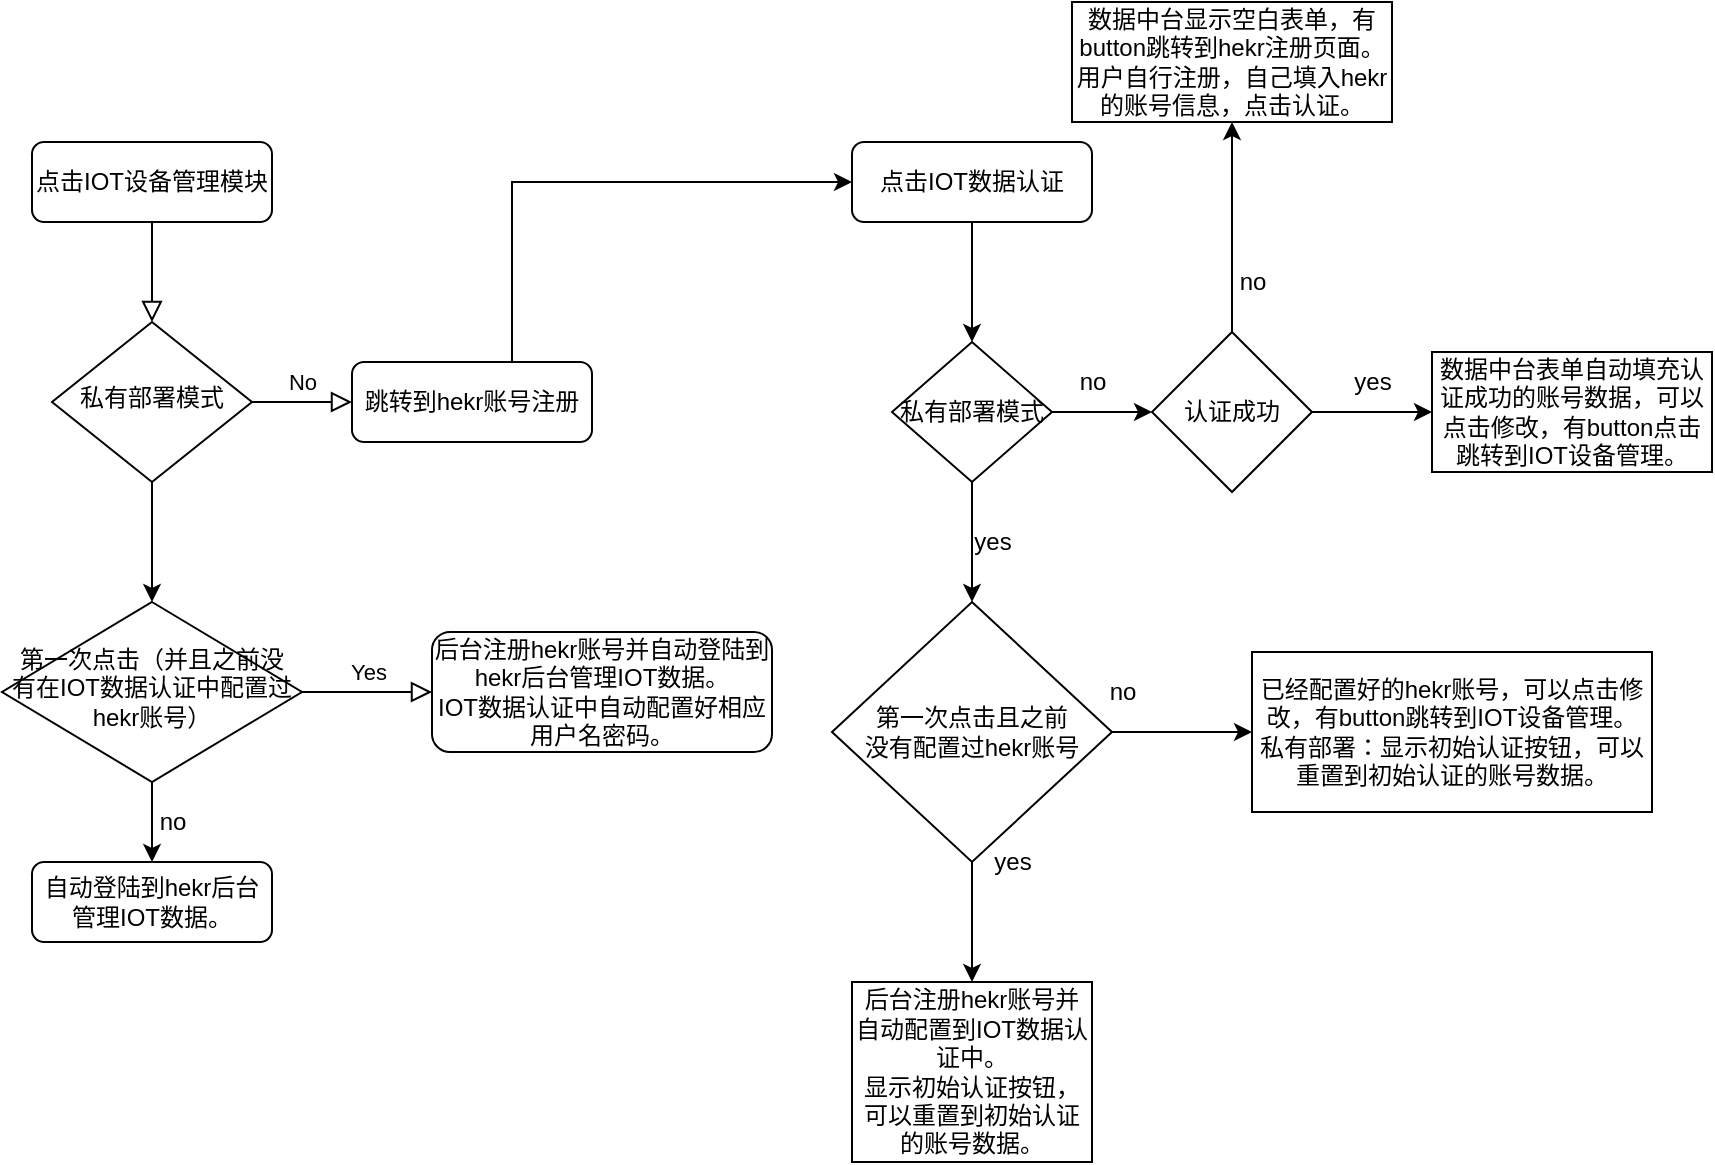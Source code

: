 <mxfile version="14.5.0" type="github">
  <diagram id="C5RBs43oDa-KdzZeNtuy" name="Page-1">
    <mxGraphModel dx="1249" dy="531" grid="1" gridSize="10" guides="1" tooltips="1" connect="1" arrows="1" fold="1" page="1" pageScale="1" pageWidth="827" pageHeight="1169" math="0" shadow="0">
      <root>
        <mxCell id="WIyWlLk6GJQsqaUBKTNV-0" />
        <mxCell id="WIyWlLk6GJQsqaUBKTNV-1" parent="WIyWlLk6GJQsqaUBKTNV-0" />
        <mxCell id="WIyWlLk6GJQsqaUBKTNV-2" value="" style="rounded=0;html=1;jettySize=auto;orthogonalLoop=1;fontSize=11;endArrow=block;endFill=0;endSize=8;strokeWidth=1;shadow=0;labelBackgroundColor=none;edgeStyle=orthogonalEdgeStyle;" parent="WIyWlLk6GJQsqaUBKTNV-1" source="WIyWlLk6GJQsqaUBKTNV-3" target="WIyWlLk6GJQsqaUBKTNV-6" edge="1">
          <mxGeometry relative="1" as="geometry" />
        </mxCell>
        <mxCell id="WIyWlLk6GJQsqaUBKTNV-3" value="点击IOT设备管理模块" style="rounded=1;whiteSpace=wrap;html=1;fontSize=12;glass=0;strokeWidth=1;shadow=0;" parent="WIyWlLk6GJQsqaUBKTNV-1" vertex="1">
          <mxGeometry x="160" y="80" width="120" height="40" as="geometry" />
        </mxCell>
        <mxCell id="WIyWlLk6GJQsqaUBKTNV-5" value="No" style="edgeStyle=orthogonalEdgeStyle;rounded=0;html=1;jettySize=auto;orthogonalLoop=1;fontSize=11;endArrow=block;endFill=0;endSize=8;strokeWidth=1;shadow=0;labelBackgroundColor=none;" parent="WIyWlLk6GJQsqaUBKTNV-1" source="WIyWlLk6GJQsqaUBKTNV-6" target="WIyWlLk6GJQsqaUBKTNV-7" edge="1">
          <mxGeometry y="10" relative="1" as="geometry">
            <mxPoint as="offset" />
          </mxGeometry>
        </mxCell>
        <mxCell id="k0uKY-lTLWk4_8m04BFy-28" value="" style="edgeStyle=orthogonalEdgeStyle;rounded=0;orthogonalLoop=1;jettySize=auto;html=1;" edge="1" parent="WIyWlLk6GJQsqaUBKTNV-1" source="WIyWlLk6GJQsqaUBKTNV-6" target="WIyWlLk6GJQsqaUBKTNV-10">
          <mxGeometry relative="1" as="geometry" />
        </mxCell>
        <mxCell id="WIyWlLk6GJQsqaUBKTNV-6" value="私有部署模式" style="rhombus;whiteSpace=wrap;html=1;shadow=0;fontFamily=Helvetica;fontSize=12;align=center;strokeWidth=1;spacing=6;spacingTop=-4;" parent="WIyWlLk6GJQsqaUBKTNV-1" vertex="1">
          <mxGeometry x="170" y="170" width="100" height="80" as="geometry" />
        </mxCell>
        <mxCell id="k0uKY-lTLWk4_8m04BFy-2" value="" style="edgeStyle=orthogonalEdgeStyle;rounded=0;orthogonalLoop=1;jettySize=auto;html=1;" edge="1" parent="WIyWlLk6GJQsqaUBKTNV-1" source="WIyWlLk6GJQsqaUBKTNV-7" target="k0uKY-lTLWk4_8m04BFy-1">
          <mxGeometry relative="1" as="geometry">
            <Array as="points">
              <mxPoint x="400" y="100" />
            </Array>
          </mxGeometry>
        </mxCell>
        <mxCell id="WIyWlLk6GJQsqaUBKTNV-7" value="跳转到hekr账号注册" style="rounded=1;whiteSpace=wrap;html=1;fontSize=12;glass=0;strokeWidth=1;shadow=0;" parent="WIyWlLk6GJQsqaUBKTNV-1" vertex="1">
          <mxGeometry x="320" y="190" width="120" height="40" as="geometry" />
        </mxCell>
        <mxCell id="WIyWlLk6GJQsqaUBKTNV-9" value="Yes" style="edgeStyle=orthogonalEdgeStyle;rounded=0;html=1;jettySize=auto;orthogonalLoop=1;fontSize=11;endArrow=block;endFill=0;endSize=8;strokeWidth=1;shadow=0;labelBackgroundColor=none;" parent="WIyWlLk6GJQsqaUBKTNV-1" source="WIyWlLk6GJQsqaUBKTNV-10" target="WIyWlLk6GJQsqaUBKTNV-12" edge="1">
          <mxGeometry y="10" relative="1" as="geometry">
            <mxPoint as="offset" />
          </mxGeometry>
        </mxCell>
        <mxCell id="k0uKY-lTLWk4_8m04BFy-29" value="" style="edgeStyle=orthogonalEdgeStyle;rounded=0;orthogonalLoop=1;jettySize=auto;html=1;" edge="1" parent="WIyWlLk6GJQsqaUBKTNV-1" source="WIyWlLk6GJQsqaUBKTNV-10" target="WIyWlLk6GJQsqaUBKTNV-11">
          <mxGeometry relative="1" as="geometry" />
        </mxCell>
        <mxCell id="WIyWlLk6GJQsqaUBKTNV-10" value="第一次点击（并且之前没有在IOT数据认证中配置过hekr账号）" style="rhombus;whiteSpace=wrap;html=1;shadow=0;fontFamily=Helvetica;fontSize=12;align=center;strokeWidth=1;spacing=6;spacingTop=-4;" parent="WIyWlLk6GJQsqaUBKTNV-1" vertex="1">
          <mxGeometry x="145" y="310" width="150" height="90" as="geometry" />
        </mxCell>
        <mxCell id="WIyWlLk6GJQsqaUBKTNV-11" value="自动登陆到hekr后台管理IOT数据。" style="rounded=1;whiteSpace=wrap;html=1;fontSize=12;glass=0;strokeWidth=1;shadow=0;" parent="WIyWlLk6GJQsqaUBKTNV-1" vertex="1">
          <mxGeometry x="160" y="440" width="120" height="40" as="geometry" />
        </mxCell>
        <mxCell id="WIyWlLk6GJQsqaUBKTNV-12" value="后台注册hekr账号并自动登陆到hekr后台管理IOT数据。&lt;br&gt;IOT数据认证中自动配置好相应用户名密码。" style="rounded=1;whiteSpace=wrap;html=1;fontSize=12;glass=0;strokeWidth=1;shadow=0;" parent="WIyWlLk6GJQsqaUBKTNV-1" vertex="1">
          <mxGeometry x="360" y="325" width="170" height="60" as="geometry" />
        </mxCell>
        <mxCell id="k0uKY-lTLWk4_8m04BFy-4" value="" style="edgeStyle=orthogonalEdgeStyle;rounded=0;orthogonalLoop=1;jettySize=auto;html=1;" edge="1" parent="WIyWlLk6GJQsqaUBKTNV-1" source="k0uKY-lTLWk4_8m04BFy-1">
          <mxGeometry relative="1" as="geometry">
            <mxPoint x="630" y="180.0" as="targetPoint" />
          </mxGeometry>
        </mxCell>
        <mxCell id="k0uKY-lTLWk4_8m04BFy-1" value="点击IOT数据认证" style="rounded=1;whiteSpace=wrap;html=1;fontSize=12;glass=0;strokeWidth=1;shadow=0;" vertex="1" parent="WIyWlLk6GJQsqaUBKTNV-1">
          <mxGeometry x="570" y="80" width="120" height="40" as="geometry" />
        </mxCell>
        <mxCell id="k0uKY-lTLWk4_8m04BFy-8" value="" style="edgeStyle=orthogonalEdgeStyle;rounded=0;orthogonalLoop=1;jettySize=auto;html=1;" edge="1" parent="WIyWlLk6GJQsqaUBKTNV-1" source="k0uKY-lTLWk4_8m04BFy-5">
          <mxGeometry relative="1" as="geometry">
            <mxPoint x="630" y="310" as="targetPoint" />
          </mxGeometry>
        </mxCell>
        <mxCell id="k0uKY-lTLWk4_8m04BFy-14" value="" style="edgeStyle=orthogonalEdgeStyle;rounded=0;orthogonalLoop=1;jettySize=auto;html=1;" edge="1" parent="WIyWlLk6GJQsqaUBKTNV-1" source="k0uKY-lTLWk4_8m04BFy-5">
          <mxGeometry relative="1" as="geometry">
            <mxPoint x="720" y="215" as="targetPoint" />
          </mxGeometry>
        </mxCell>
        <mxCell id="k0uKY-lTLWk4_8m04BFy-5" value="私有部署模式" style="rhombus;whiteSpace=wrap;html=1;" vertex="1" parent="WIyWlLk6GJQsqaUBKTNV-1">
          <mxGeometry x="590" y="180" width="80" height="70" as="geometry" />
        </mxCell>
        <mxCell id="k0uKY-lTLWk4_8m04BFy-11" value="" style="edgeStyle=orthogonalEdgeStyle;rounded=0;orthogonalLoop=1;jettySize=auto;html=1;" edge="1" parent="WIyWlLk6GJQsqaUBKTNV-1" source="k0uKY-lTLWk4_8m04BFy-7" target="k0uKY-lTLWk4_8m04BFy-10">
          <mxGeometry relative="1" as="geometry" />
        </mxCell>
        <mxCell id="k0uKY-lTLWk4_8m04BFy-17" value="" style="edgeStyle=orthogonalEdgeStyle;rounded=0;orthogonalLoop=1;jettySize=auto;html=1;" edge="1" parent="WIyWlLk6GJQsqaUBKTNV-1" source="k0uKY-lTLWk4_8m04BFy-7" target="k0uKY-lTLWk4_8m04BFy-16">
          <mxGeometry relative="1" as="geometry">
            <Array as="points">
              <mxPoint x="730" y="375" />
              <mxPoint x="730" y="375" />
            </Array>
          </mxGeometry>
        </mxCell>
        <mxCell id="k0uKY-lTLWk4_8m04BFy-7" value="第一次点击且之前&lt;br&gt;没有配置过hekr账号" style="rhombus;whiteSpace=wrap;html=1;" vertex="1" parent="WIyWlLk6GJQsqaUBKTNV-1">
          <mxGeometry x="560" y="310" width="140" height="130" as="geometry" />
        </mxCell>
        <mxCell id="k0uKY-lTLWk4_8m04BFy-9" value="yes&lt;br&gt;" style="text;html=1;align=center;verticalAlign=middle;resizable=0;points=[];autosize=1;" vertex="1" parent="WIyWlLk6GJQsqaUBKTNV-1">
          <mxGeometry x="625" y="270" width="30" height="20" as="geometry" />
        </mxCell>
        <mxCell id="k0uKY-lTLWk4_8m04BFy-10" value="后台注册hekr账号并自动配置到IOT数据认证中。&lt;br&gt;显示初始认证按钮，可以重置到初始认证的账号数据。" style="whiteSpace=wrap;html=1;" vertex="1" parent="WIyWlLk6GJQsqaUBKTNV-1">
          <mxGeometry x="570" y="500" width="120" height="90" as="geometry" />
        </mxCell>
        <mxCell id="k0uKY-lTLWk4_8m04BFy-12" value="yes" style="text;html=1;align=center;verticalAlign=middle;resizable=0;points=[];autosize=1;" vertex="1" parent="WIyWlLk6GJQsqaUBKTNV-1">
          <mxGeometry x="635" y="430" width="30" height="20" as="geometry" />
        </mxCell>
        <mxCell id="k0uKY-lTLWk4_8m04BFy-15" value="no" style="text;html=1;align=center;verticalAlign=middle;resizable=0;points=[];autosize=1;" vertex="1" parent="WIyWlLk6GJQsqaUBKTNV-1">
          <mxGeometry x="675" y="190" width="30" height="20" as="geometry" />
        </mxCell>
        <mxCell id="k0uKY-lTLWk4_8m04BFy-16" value="已经配置好的hekr账号，可以点击修改，有button跳转到IOT设备管理。&lt;br&gt;私有部署：显示初始认证按钮，可以重置到初始认证的账号数据。" style="whiteSpace=wrap;html=1;" vertex="1" parent="WIyWlLk6GJQsqaUBKTNV-1">
          <mxGeometry x="770" y="335" width="200" height="80" as="geometry" />
        </mxCell>
        <mxCell id="k0uKY-lTLWk4_8m04BFy-18" value="no" style="text;html=1;align=center;verticalAlign=middle;resizable=0;points=[];autosize=1;" vertex="1" parent="WIyWlLk6GJQsqaUBKTNV-1">
          <mxGeometry x="690" y="345" width="30" height="20" as="geometry" />
        </mxCell>
        <mxCell id="k0uKY-lTLWk4_8m04BFy-30" value="no" style="text;html=1;align=center;verticalAlign=middle;resizable=0;points=[];autosize=1;" vertex="1" parent="WIyWlLk6GJQsqaUBKTNV-1">
          <mxGeometry x="215" y="410" width="30" height="20" as="geometry" />
        </mxCell>
        <mxCell id="k0uKY-lTLWk4_8m04BFy-35" value="" style="edgeStyle=orthogonalEdgeStyle;rounded=0;orthogonalLoop=1;jettySize=auto;html=1;" edge="1" parent="WIyWlLk6GJQsqaUBKTNV-1" source="k0uKY-lTLWk4_8m04BFy-33" target="k0uKY-lTLWk4_8m04BFy-34">
          <mxGeometry relative="1" as="geometry" />
        </mxCell>
        <mxCell id="k0uKY-lTLWk4_8m04BFy-38" value="" style="edgeStyle=orthogonalEdgeStyle;rounded=0;orthogonalLoop=1;jettySize=auto;html=1;" edge="1" parent="WIyWlLk6GJQsqaUBKTNV-1" source="k0uKY-lTLWk4_8m04BFy-33" target="k0uKY-lTLWk4_8m04BFy-37">
          <mxGeometry relative="1" as="geometry" />
        </mxCell>
        <mxCell id="k0uKY-lTLWk4_8m04BFy-33" value="认证成功" style="rhombus;whiteSpace=wrap;html=1;" vertex="1" parent="WIyWlLk6GJQsqaUBKTNV-1">
          <mxGeometry x="720" y="175" width="80" height="80" as="geometry" />
        </mxCell>
        <mxCell id="k0uKY-lTLWk4_8m04BFy-34" value="数据中台表单自动填充认证成功的账号数据，可以点击修改，有button点击跳转到IOT设备管理。" style="whiteSpace=wrap;html=1;" vertex="1" parent="WIyWlLk6GJQsqaUBKTNV-1">
          <mxGeometry x="860" y="185" width="140" height="60" as="geometry" />
        </mxCell>
        <mxCell id="k0uKY-lTLWk4_8m04BFy-36" value="yes&lt;br&gt;" style="text;html=1;align=center;verticalAlign=middle;resizable=0;points=[];autosize=1;" vertex="1" parent="WIyWlLk6GJQsqaUBKTNV-1">
          <mxGeometry x="815" y="190" width="30" height="20" as="geometry" />
        </mxCell>
        <mxCell id="k0uKY-lTLWk4_8m04BFy-37" value="数据中台显示空白表单，有button跳转到hekr注册页面。用户自行注册，自己填入hekr的账号信息，点击认证。" style="whiteSpace=wrap;html=1;" vertex="1" parent="WIyWlLk6GJQsqaUBKTNV-1">
          <mxGeometry x="680" y="10" width="160" height="60" as="geometry" />
        </mxCell>
        <mxCell id="k0uKY-lTLWk4_8m04BFy-39" value="no&lt;br&gt;" style="text;html=1;align=center;verticalAlign=middle;resizable=0;points=[];autosize=1;" vertex="1" parent="WIyWlLk6GJQsqaUBKTNV-1">
          <mxGeometry x="755" y="140" width="30" height="20" as="geometry" />
        </mxCell>
      </root>
    </mxGraphModel>
  </diagram>
</mxfile>
